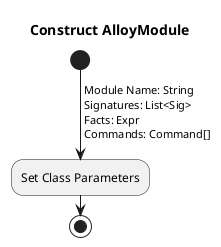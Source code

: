 @startuml
title Construct AlloyModule
start
->Module Name: String
Signatures: List<Sig>
Facts: Expr
Commands: Command[];
:Set Class Parameters;
stop
@enduml